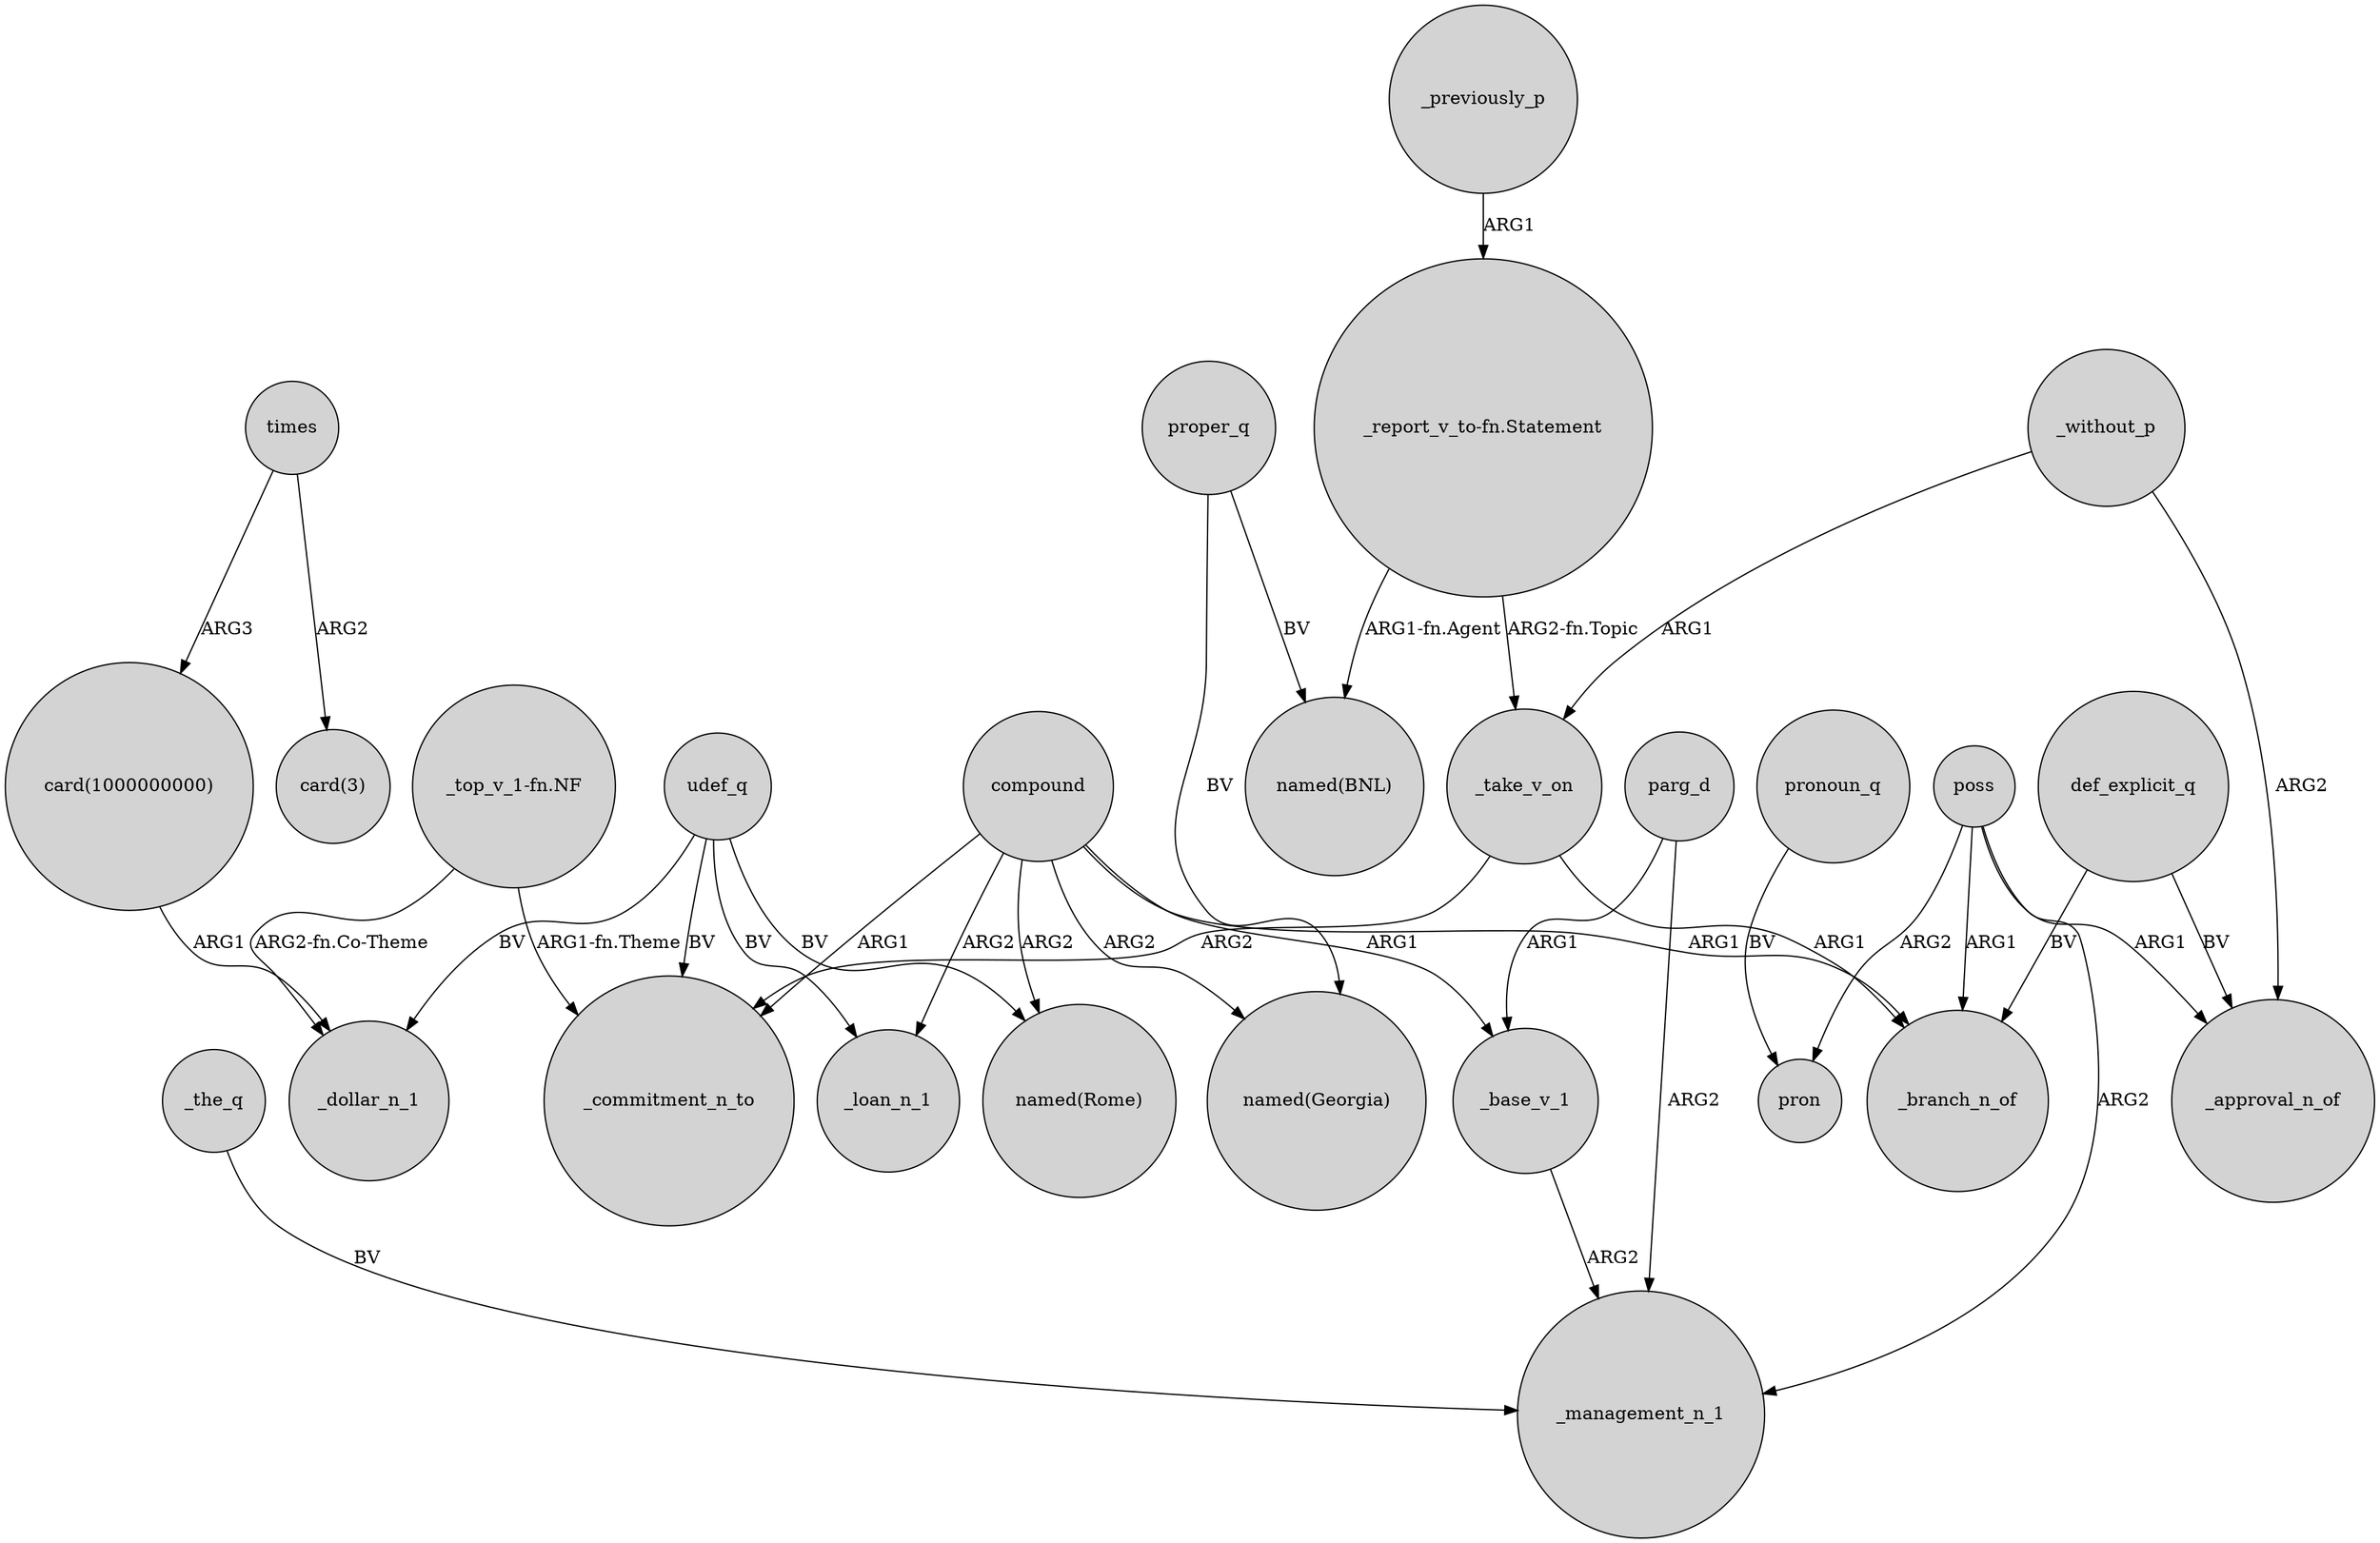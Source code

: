 digraph {
	node [shape=circle style=filled]
	_the_q -> _management_n_1 [label=BV]
	compound -> _branch_n_of [label=ARG1]
	poss -> pron [label=ARG2]
	udef_q -> _commitment_n_to [label=BV]
	_take_v_on -> _branch_n_of [label=ARG1]
	proper_q -> "named(BNL)" [label=BV]
	parg_d -> _management_n_1 [label=ARG2]
	compound -> "named(Georgia)" [label=ARG2]
	compound -> _loan_n_1 [label=ARG2]
	times -> "card(1000000000)" [label=ARG3]
	pronoun_q -> pron [label=BV]
	poss -> _management_n_1 [label=ARG2]
	_previously_p -> "_report_v_to-fn.Statement" [label=ARG1]
	compound -> _base_v_1 [label=ARG1]
	"_report_v_to-fn.Statement" -> _take_v_on [label="ARG2-fn.Topic"]
	_without_p -> _approval_n_of [label=ARG2]
	compound -> "named(Rome)" [label=ARG2]
	_base_v_1 -> _management_n_1 [label=ARG2]
	"_top_v_1-fn.NF" -> _commitment_n_to [label="ARG1-fn.Theme"]
	times -> "card(3)" [label=ARG2]
	proper_q -> "named(Georgia)" [label=BV]
	parg_d -> _base_v_1 [label=ARG1]
	"_report_v_to-fn.Statement" -> "named(BNL)" [label="ARG1-fn.Agent"]
	def_explicit_q -> _approval_n_of [label=BV]
	udef_q -> _dollar_n_1 [label=BV]
	"card(1000000000)" -> _dollar_n_1 [label=ARG1]
	_take_v_on -> _commitment_n_to [label=ARG2]
	def_explicit_q -> _branch_n_of [label=BV]
	_without_p -> _take_v_on [label=ARG1]
	udef_q -> "named(Rome)" [label=BV]
	"_top_v_1-fn.NF" -> _dollar_n_1 [label="ARG2-fn.Co-Theme"]
	poss -> _branch_n_of [label=ARG1]
	udef_q -> _loan_n_1 [label=BV]
	poss -> _approval_n_of [label=ARG1]
	compound -> _commitment_n_to [label=ARG1]
}
